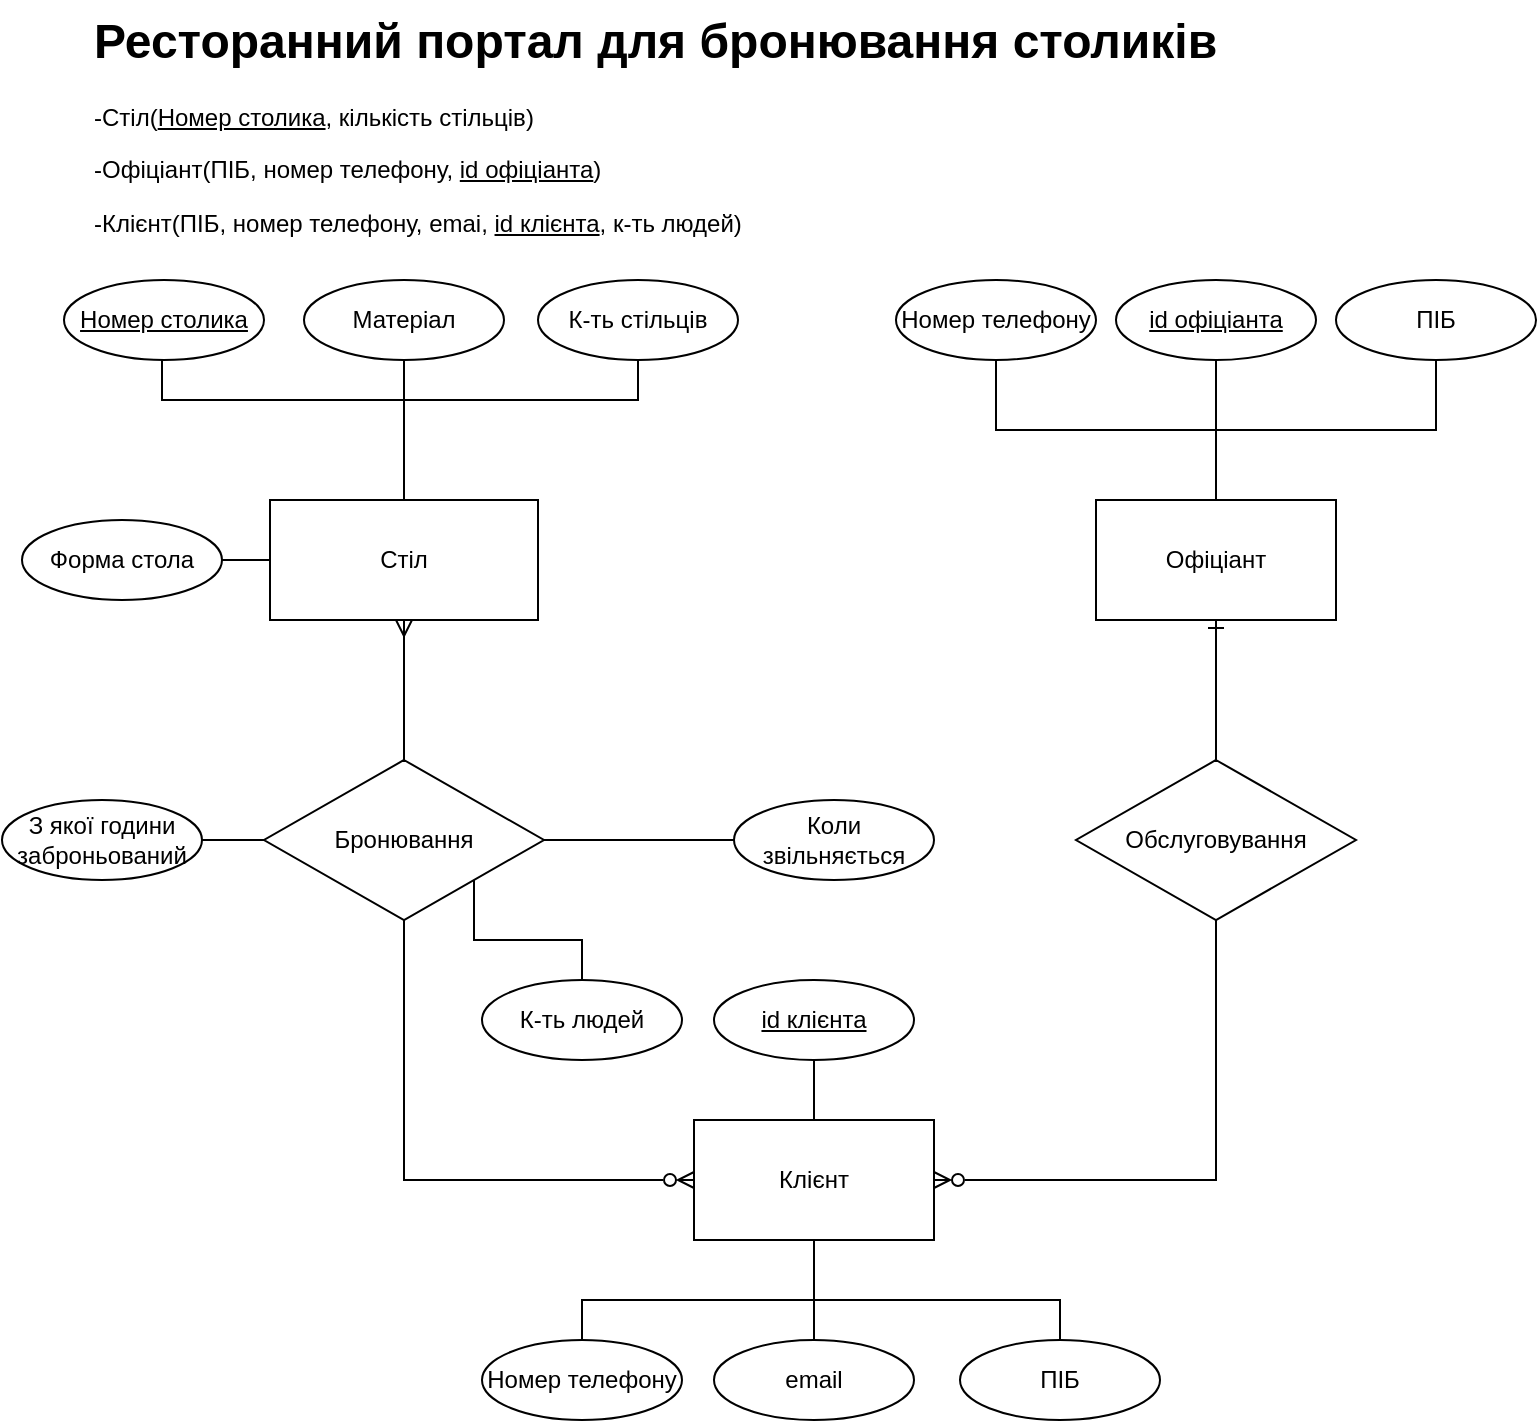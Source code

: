 <mxfile version="28.2.5">
  <diagram name="Сторінка-1" id="SmaWya2UDMfAagQBxxta">
    <mxGraphModel dx="1228" dy="604" grid="1" gridSize="10" guides="1" tooltips="1" connect="1" arrows="1" fold="1" page="1" pageScale="1" pageWidth="827" pageHeight="1169" math="0" shadow="0">
      <root>
        <mxCell id="0" />
        <mxCell id="1" parent="0" />
        <mxCell id="nGddw6vn-AeeqTlz25gt-1" value="&lt;h1 style=&quot;margin-top: 0px;&quot;&gt;Ресторанний портал для бронювання столиків&lt;/h1&gt;&lt;p&gt;-Стіл(&lt;u&gt;Номер столика&lt;/u&gt;, кількість стільців&lt;span style=&quot;background-color: transparent; color: light-dark(rgb(0, 0, 0), rgb(255, 255, 255));&quot;&gt;)&lt;/span&gt;&lt;/p&gt;&lt;p&gt;-Офіціант(ПІБ, номер телефону, &lt;u&gt;id офіціанта&lt;/u&gt;)&lt;/p&gt;&lt;p&gt;-Клієнт(ПІБ, номер телефону, emai, &lt;u&gt;id клієнта&lt;/u&gt;, к-ть людей)&lt;/p&gt;" style="text;html=1;whiteSpace=wrap;overflow=hidden;rounded=0;" vertex="1" parent="1">
          <mxGeometry x="54" y="20" width="720" height="120" as="geometry" />
        </mxCell>
        <mxCell id="nGddw6vn-AeeqTlz25gt-2" style="edgeStyle=orthogonalEdgeStyle;rounded=0;orthogonalLoop=1;jettySize=auto;html=1;entryX=0.5;entryY=1;entryDx=0;entryDy=0;endArrow=none;endFill=0;startArrow=ERzeroToMany;startFill=0;" edge="1" parent="1" source="nGddw6vn-AeeqTlz25gt-3" target="nGddw6vn-AeeqTlz25gt-5">
          <mxGeometry relative="1" as="geometry">
            <mxPoint x="270" y="610" as="targetPoint" />
          </mxGeometry>
        </mxCell>
        <mxCell id="nGddw6vn-AeeqTlz25gt-3" value="Клієнт" style="rounded=0;whiteSpace=wrap;html=1;" vertex="1" parent="1">
          <mxGeometry x="356" y="580" width="120" height="60" as="geometry" />
        </mxCell>
        <mxCell id="nGddw6vn-AeeqTlz25gt-4" style="edgeStyle=orthogonalEdgeStyle;rounded=0;orthogonalLoop=1;jettySize=auto;html=1;exitX=0.5;exitY=0;exitDx=0;exitDy=0;entryX=0.5;entryY=1;entryDx=0;entryDy=0;endArrow=ERmany;endFill=0;" edge="1" parent="1" source="nGddw6vn-AeeqTlz25gt-5" target="nGddw6vn-AeeqTlz25gt-6">
          <mxGeometry relative="1" as="geometry" />
        </mxCell>
        <mxCell id="nGddw6vn-AeeqTlz25gt-5" value="Бронювання" style="rhombus;whiteSpace=wrap;html=1;" vertex="1" parent="1">
          <mxGeometry x="141" y="400" width="140" height="80" as="geometry" />
        </mxCell>
        <mxCell id="nGddw6vn-AeeqTlz25gt-6" value="Стіл" style="rounded=0;whiteSpace=wrap;html=1;" vertex="1" parent="1">
          <mxGeometry x="144" y="270" width="134" height="60" as="geometry" />
        </mxCell>
        <mxCell id="nGddw6vn-AeeqTlz25gt-7" style="edgeStyle=orthogonalEdgeStyle;rounded=0;orthogonalLoop=1;jettySize=auto;html=1;entryX=1;entryY=0.5;entryDx=0;entryDy=0;endArrow=ERzeroToMany;endFill=0;exitX=0.5;exitY=1;exitDx=0;exitDy=0;" edge="1" parent="1" source="nGddw6vn-AeeqTlz25gt-9" target="nGddw6vn-AeeqTlz25gt-3">
          <mxGeometry relative="1" as="geometry">
            <mxPoint x="536" y="610" as="sourcePoint" />
          </mxGeometry>
        </mxCell>
        <mxCell id="nGddw6vn-AeeqTlz25gt-8" style="edgeStyle=orthogonalEdgeStyle;rounded=0;orthogonalLoop=1;jettySize=auto;html=1;entryX=0.5;entryY=1;entryDx=0;entryDy=0;endArrow=ERone;endFill=0;" edge="1" parent="1" source="nGddw6vn-AeeqTlz25gt-9" target="nGddw6vn-AeeqTlz25gt-10">
          <mxGeometry relative="1" as="geometry" />
        </mxCell>
        <mxCell id="nGddw6vn-AeeqTlz25gt-9" value="&lt;div&gt;Обслуговування&lt;/div&gt;" style="rhombus;whiteSpace=wrap;html=1;" vertex="1" parent="1">
          <mxGeometry x="547" y="400" width="140" height="80" as="geometry" />
        </mxCell>
        <mxCell id="nGddw6vn-AeeqTlz25gt-10" value="Офіціант" style="rounded=0;whiteSpace=wrap;html=1;" vertex="1" parent="1">
          <mxGeometry x="557" y="270" width="120" height="60" as="geometry" />
        </mxCell>
        <mxCell id="nGddw6vn-AeeqTlz25gt-11" style="edgeStyle=orthogonalEdgeStyle;rounded=0;orthogonalLoop=1;jettySize=auto;html=1;exitX=0.5;exitY=1;exitDx=0;exitDy=0;entryX=0.5;entryY=0;entryDx=0;entryDy=0;endArrow=none;endFill=0;" edge="1" parent="1" source="nGddw6vn-AeeqTlz25gt-12" target="nGddw6vn-AeeqTlz25gt-10">
          <mxGeometry relative="1" as="geometry" />
        </mxCell>
        <mxCell id="nGddw6vn-AeeqTlz25gt-12" value="ПІБ" style="ellipse;whiteSpace=wrap;html=1;align=center;" vertex="1" parent="1">
          <mxGeometry x="677" y="160" width="100" height="40" as="geometry" />
        </mxCell>
        <mxCell id="nGddw6vn-AeeqTlz25gt-13" style="edgeStyle=orthogonalEdgeStyle;rounded=0;orthogonalLoop=1;jettySize=auto;html=1;entryX=0.5;entryY=0;entryDx=0;entryDy=0;endArrow=none;endFill=0;" edge="1" parent="1" source="nGddw6vn-AeeqTlz25gt-14" target="nGddw6vn-AeeqTlz25gt-10">
          <mxGeometry relative="1" as="geometry" />
        </mxCell>
        <mxCell id="nGddw6vn-AeeqTlz25gt-14" value="Номер телефону" style="ellipse;whiteSpace=wrap;html=1;align=center;" vertex="1" parent="1">
          <mxGeometry x="457" y="160" width="100" height="40" as="geometry" />
        </mxCell>
        <mxCell id="nGddw6vn-AeeqTlz25gt-15" style="edgeStyle=orthogonalEdgeStyle;rounded=0;orthogonalLoop=1;jettySize=auto;html=1;entryX=0.5;entryY=0;entryDx=0;entryDy=0;endArrow=none;endFill=0;" edge="1" parent="1" source="nGddw6vn-AeeqTlz25gt-16" target="nGddw6vn-AeeqTlz25gt-6">
          <mxGeometry relative="1" as="geometry">
            <Array as="points">
              <mxPoint x="90" y="220" />
              <mxPoint x="211" y="220" />
            </Array>
          </mxGeometry>
        </mxCell>
        <mxCell id="nGddw6vn-AeeqTlz25gt-16" value="Номер столика" style="ellipse;whiteSpace=wrap;html=1;align=center;fontStyle=4" vertex="1" parent="1">
          <mxGeometry x="41" y="160" width="100" height="40" as="geometry" />
        </mxCell>
        <mxCell id="nGddw6vn-AeeqTlz25gt-17" style="edgeStyle=orthogonalEdgeStyle;rounded=0;orthogonalLoop=1;jettySize=auto;html=1;endArrow=none;endFill=0;" edge="1" parent="1" source="nGddw6vn-AeeqTlz25gt-18" target="nGddw6vn-AeeqTlz25gt-5">
          <mxGeometry relative="1" as="geometry" />
        </mxCell>
        <mxCell id="nGddw6vn-AeeqTlz25gt-18" value="З якої години заброньований" style="ellipse;whiteSpace=wrap;html=1;align=center;" vertex="1" parent="1">
          <mxGeometry x="10" y="420" width="100" height="40" as="geometry" />
        </mxCell>
        <mxCell id="nGddw6vn-AeeqTlz25gt-19" style="edgeStyle=orthogonalEdgeStyle;rounded=0;orthogonalLoop=1;jettySize=auto;html=1;entryX=1;entryY=0.5;entryDx=0;entryDy=0;endArrow=none;endFill=0;" edge="1" parent="1" source="nGddw6vn-AeeqTlz25gt-20" target="nGddw6vn-AeeqTlz25gt-5">
          <mxGeometry relative="1" as="geometry" />
        </mxCell>
        <mxCell id="nGddw6vn-AeeqTlz25gt-20" value="Коли звільняється" style="ellipse;whiteSpace=wrap;html=1;align=center;" vertex="1" parent="1">
          <mxGeometry x="376" y="420" width="100" height="40" as="geometry" />
        </mxCell>
        <mxCell id="nGddw6vn-AeeqTlz25gt-21" style="edgeStyle=orthogonalEdgeStyle;rounded=0;orthogonalLoop=1;jettySize=auto;html=1;entryX=0.5;entryY=1;entryDx=0;entryDy=0;endArrow=none;endFill=0;" edge="1" parent="1" source="nGddw6vn-AeeqTlz25gt-22" target="nGddw6vn-AeeqTlz25gt-3">
          <mxGeometry relative="1" as="geometry">
            <Array as="points">
              <mxPoint x="539" y="670" />
              <mxPoint x="416" y="670" />
            </Array>
          </mxGeometry>
        </mxCell>
        <mxCell id="nGddw6vn-AeeqTlz25gt-22" value="ПІБ" style="ellipse;whiteSpace=wrap;html=1;align=center;" vertex="1" parent="1">
          <mxGeometry x="489" y="690" width="100" height="40" as="geometry" />
        </mxCell>
        <mxCell id="nGddw6vn-AeeqTlz25gt-23" style="edgeStyle=orthogonalEdgeStyle;rounded=0;orthogonalLoop=1;jettySize=auto;html=1;endArrow=none;endFill=0;" edge="1" parent="1" source="nGddw6vn-AeeqTlz25gt-24" target="nGddw6vn-AeeqTlz25gt-3">
          <mxGeometry relative="1" as="geometry">
            <Array as="points">
              <mxPoint x="300" y="670" />
              <mxPoint x="416" y="670" />
            </Array>
          </mxGeometry>
        </mxCell>
        <mxCell id="nGddw6vn-AeeqTlz25gt-24" value="Номер телефону" style="ellipse;whiteSpace=wrap;html=1;align=center;" vertex="1" parent="1">
          <mxGeometry x="250" y="690" width="100" height="40" as="geometry" />
        </mxCell>
        <mxCell id="nGddw6vn-AeeqTlz25gt-25" style="edgeStyle=orthogonalEdgeStyle;rounded=0;orthogonalLoop=1;jettySize=auto;html=1;entryX=0.5;entryY=1;entryDx=0;entryDy=0;endArrow=none;endFill=0;" edge="1" parent="1" source="nGddw6vn-AeeqTlz25gt-26" target="nGddw6vn-AeeqTlz25gt-3">
          <mxGeometry relative="1" as="geometry" />
        </mxCell>
        <mxCell id="nGddw6vn-AeeqTlz25gt-26" value="email" style="ellipse;whiteSpace=wrap;html=1;align=center;" vertex="1" parent="1">
          <mxGeometry x="366" y="690" width="100" height="40" as="geometry" />
        </mxCell>
        <mxCell id="nGddw6vn-AeeqTlz25gt-27" style="edgeStyle=orthogonalEdgeStyle;rounded=0;orthogonalLoop=1;jettySize=auto;html=1;entryX=0.5;entryY=0;entryDx=0;entryDy=0;endArrow=none;endFill=0;" edge="1" parent="1" source="nGddw6vn-AeeqTlz25gt-28" target="nGddw6vn-AeeqTlz25gt-6">
          <mxGeometry relative="1" as="geometry">
            <Array as="points">
              <mxPoint x="328" y="220" />
              <mxPoint x="211" y="220" />
            </Array>
          </mxGeometry>
        </mxCell>
        <mxCell id="nGddw6vn-AeeqTlz25gt-28" value="К-ть стільців" style="ellipse;whiteSpace=wrap;html=1;align=center;" vertex="1" parent="1">
          <mxGeometry x="278" y="160" width="100" height="40" as="geometry" />
        </mxCell>
        <mxCell id="nGddw6vn-AeeqTlz25gt-29" style="edgeStyle=orthogonalEdgeStyle;rounded=0;orthogonalLoop=1;jettySize=auto;html=1;entryX=0.5;entryY=0;entryDx=0;entryDy=0;endArrow=none;endFill=0;" edge="1" parent="1" source="nGddw6vn-AeeqTlz25gt-30" target="nGddw6vn-AeeqTlz25gt-10">
          <mxGeometry relative="1" as="geometry" />
        </mxCell>
        <mxCell id="nGddw6vn-AeeqTlz25gt-30" value="&lt;u&gt;id офіціанта&lt;/u&gt;" style="ellipse;whiteSpace=wrap;html=1;align=center;" vertex="1" parent="1">
          <mxGeometry x="567" y="160" width="100" height="40" as="geometry" />
        </mxCell>
        <mxCell id="nGddw6vn-AeeqTlz25gt-31" style="edgeStyle=orthogonalEdgeStyle;rounded=0;orthogonalLoop=1;jettySize=auto;html=1;entryX=1;entryY=1;entryDx=0;entryDy=0;endArrow=none;endFill=0;" edge="1" parent="1" source="nGddw6vn-AeeqTlz25gt-32" target="nGddw6vn-AeeqTlz25gt-5">
          <mxGeometry relative="1" as="geometry" />
        </mxCell>
        <mxCell id="nGddw6vn-AeeqTlz25gt-32" value="К-ть людей" style="ellipse;whiteSpace=wrap;html=1;align=center;" vertex="1" parent="1">
          <mxGeometry x="250" y="510" width="100" height="40" as="geometry" />
        </mxCell>
        <mxCell id="nGddw6vn-AeeqTlz25gt-33" style="edgeStyle=orthogonalEdgeStyle;rounded=0;orthogonalLoop=1;jettySize=auto;html=1;entryX=0.5;entryY=0;entryDx=0;entryDy=0;endArrow=none;endFill=0;" edge="1" parent="1" source="nGddw6vn-AeeqTlz25gt-34" target="nGddw6vn-AeeqTlz25gt-3">
          <mxGeometry relative="1" as="geometry" />
        </mxCell>
        <mxCell id="nGddw6vn-AeeqTlz25gt-34" value="&lt;u&gt;id клієнта&lt;/u&gt;" style="ellipse;whiteSpace=wrap;html=1;align=center;" vertex="1" parent="1">
          <mxGeometry x="366" y="510" width="100" height="40" as="geometry" />
        </mxCell>
        <mxCell id="nGddw6vn-AeeqTlz25gt-37" style="edgeStyle=orthogonalEdgeStyle;rounded=0;orthogonalLoop=1;jettySize=auto;html=1;entryX=0.5;entryY=0;entryDx=0;entryDy=0;endArrow=none;endFill=0;" edge="1" parent="1" source="nGddw6vn-AeeqTlz25gt-38" target="nGddw6vn-AeeqTlz25gt-6">
          <mxGeometry relative="1" as="geometry" />
        </mxCell>
        <mxCell id="nGddw6vn-AeeqTlz25gt-38" value="Матеріал" style="ellipse;whiteSpace=wrap;html=1;align=center;" vertex="1" parent="1">
          <mxGeometry x="161" y="160" width="100" height="40" as="geometry" />
        </mxCell>
        <mxCell id="nGddw6vn-AeeqTlz25gt-39" style="edgeStyle=orthogonalEdgeStyle;rounded=0;orthogonalLoop=1;jettySize=auto;html=1;entryX=0;entryY=0.5;entryDx=0;entryDy=0;endArrow=none;endFill=0;" edge="1" parent="1" source="nGddw6vn-AeeqTlz25gt-40" target="nGddw6vn-AeeqTlz25gt-6">
          <mxGeometry relative="1" as="geometry" />
        </mxCell>
        <mxCell id="nGddw6vn-AeeqTlz25gt-40" value="Форма стола" style="ellipse;whiteSpace=wrap;html=1;align=center;" vertex="1" parent="1">
          <mxGeometry x="20" y="280" width="100" height="40" as="geometry" />
        </mxCell>
      </root>
    </mxGraphModel>
  </diagram>
</mxfile>
